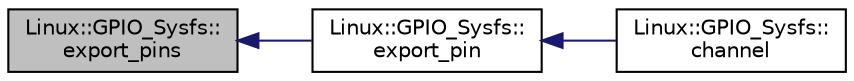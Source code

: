 digraph "Linux::GPIO_Sysfs::export_pins"
{
 // INTERACTIVE_SVG=YES
  edge [fontname="Helvetica",fontsize="10",labelfontname="Helvetica",labelfontsize="10"];
  node [fontname="Helvetica",fontsize="10",shape=record];
  rankdir="LR";
  Node1 [label="Linux::GPIO_Sysfs::\lexport_pins",height=0.2,width=0.4,color="black", fillcolor="grey75", style="filled", fontcolor="black"];
  Node1 -> Node2 [dir="back",color="midnightblue",fontsize="10",style="solid",fontname="Helvetica"];
  Node2 [label="Linux::GPIO_Sysfs::\lexport_pin",height=0.2,width=0.4,color="black", fillcolor="white", style="filled",URL="$classLinux_1_1GPIO__Sysfs.html#abbd639c7135d1ceeaa28852d03cd4146"];
  Node2 -> Node3 [dir="back",color="midnightblue",fontsize="10",style="solid",fontname="Helvetica"];
  Node3 [label="Linux::GPIO_Sysfs::\lchannel",height=0.2,width=0.4,color="black", fillcolor="white", style="filled",URL="$classLinux_1_1GPIO__Sysfs.html#ab3bc7db1e164760b71a29e129c8dca12"];
}
